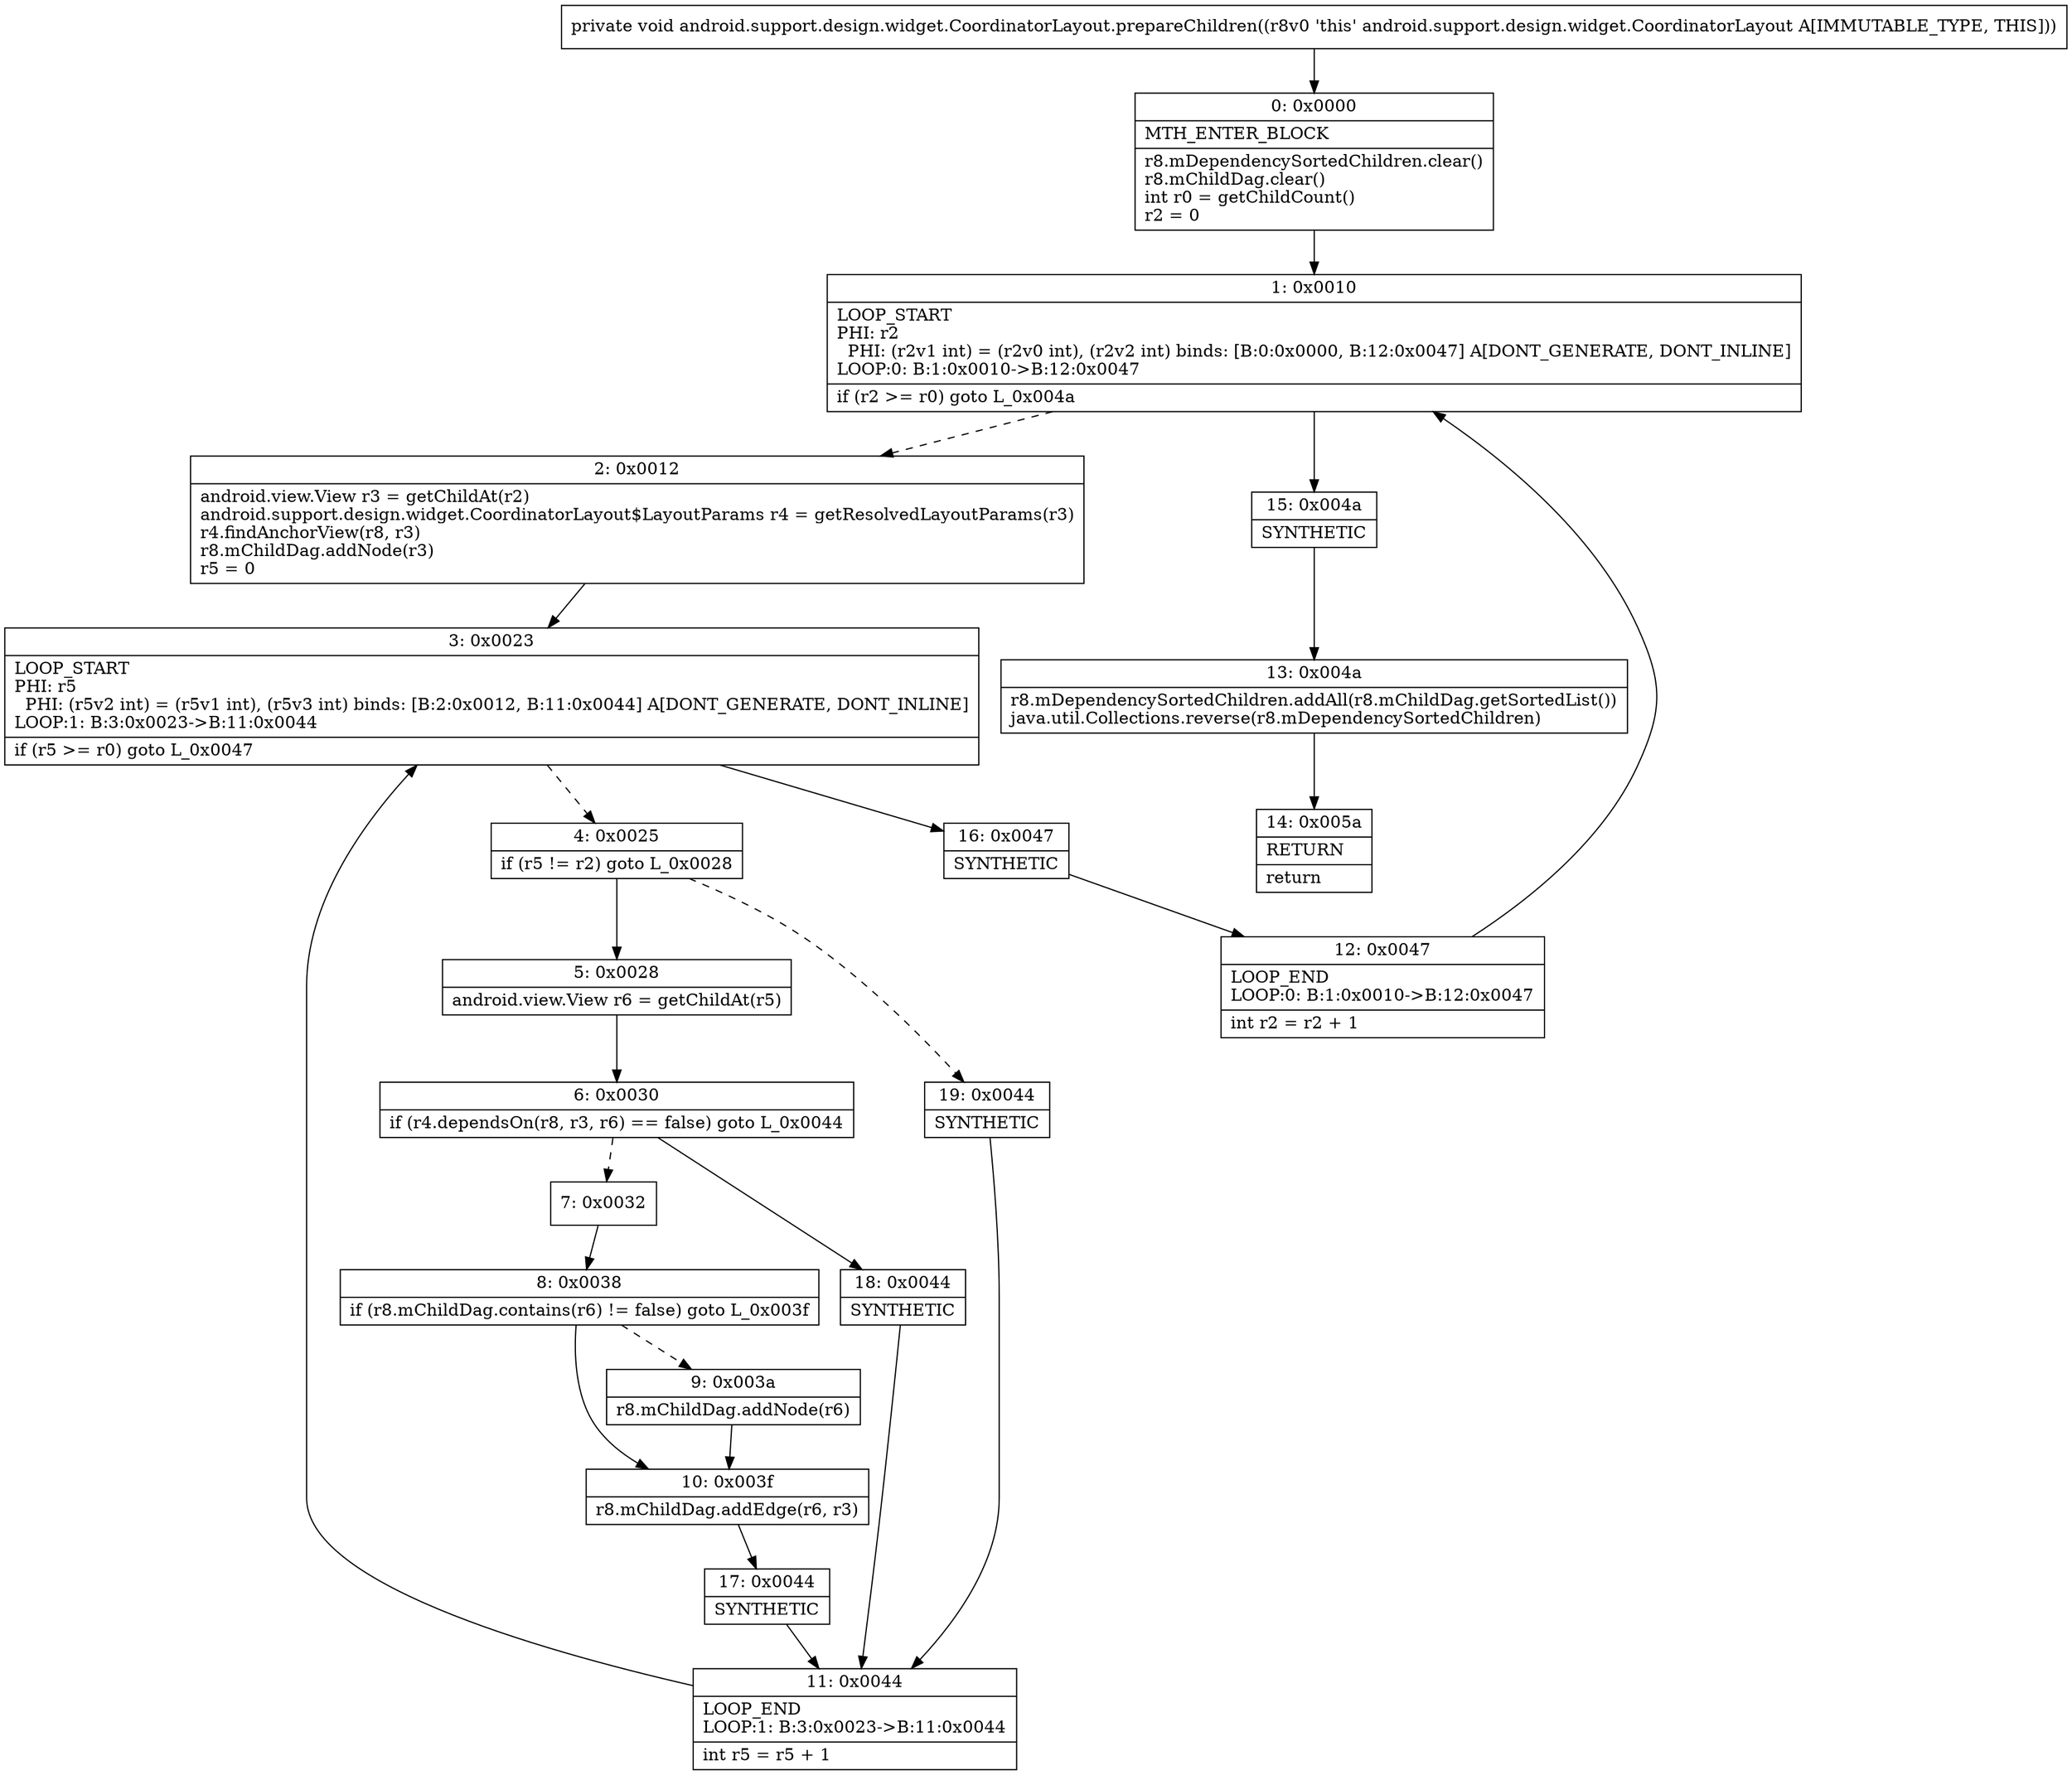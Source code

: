 digraph "CFG forandroid.support.design.widget.CoordinatorLayout.prepareChildren()V" {
Node_0 [shape=record,label="{0\:\ 0x0000|MTH_ENTER_BLOCK\l|r8.mDependencySortedChildren.clear()\lr8.mChildDag.clear()\lint r0 = getChildCount()\lr2 = 0\l}"];
Node_1 [shape=record,label="{1\:\ 0x0010|LOOP_START\lPHI: r2 \l  PHI: (r2v1 int) = (r2v0 int), (r2v2 int) binds: [B:0:0x0000, B:12:0x0047] A[DONT_GENERATE, DONT_INLINE]\lLOOP:0: B:1:0x0010\-\>B:12:0x0047\l|if (r2 \>= r0) goto L_0x004a\l}"];
Node_2 [shape=record,label="{2\:\ 0x0012|android.view.View r3 = getChildAt(r2)\landroid.support.design.widget.CoordinatorLayout$LayoutParams r4 = getResolvedLayoutParams(r3)\lr4.findAnchorView(r8, r3)\lr8.mChildDag.addNode(r3)\lr5 = 0\l}"];
Node_3 [shape=record,label="{3\:\ 0x0023|LOOP_START\lPHI: r5 \l  PHI: (r5v2 int) = (r5v1 int), (r5v3 int) binds: [B:2:0x0012, B:11:0x0044] A[DONT_GENERATE, DONT_INLINE]\lLOOP:1: B:3:0x0023\-\>B:11:0x0044\l|if (r5 \>= r0) goto L_0x0047\l}"];
Node_4 [shape=record,label="{4\:\ 0x0025|if (r5 != r2) goto L_0x0028\l}"];
Node_5 [shape=record,label="{5\:\ 0x0028|android.view.View r6 = getChildAt(r5)\l}"];
Node_6 [shape=record,label="{6\:\ 0x0030|if (r4.dependsOn(r8, r3, r6) == false) goto L_0x0044\l}"];
Node_7 [shape=record,label="{7\:\ 0x0032}"];
Node_8 [shape=record,label="{8\:\ 0x0038|if (r8.mChildDag.contains(r6) != false) goto L_0x003f\l}"];
Node_9 [shape=record,label="{9\:\ 0x003a|r8.mChildDag.addNode(r6)\l}"];
Node_10 [shape=record,label="{10\:\ 0x003f|r8.mChildDag.addEdge(r6, r3)\l}"];
Node_11 [shape=record,label="{11\:\ 0x0044|LOOP_END\lLOOP:1: B:3:0x0023\-\>B:11:0x0044\l|int r5 = r5 + 1\l}"];
Node_12 [shape=record,label="{12\:\ 0x0047|LOOP_END\lLOOP:0: B:1:0x0010\-\>B:12:0x0047\l|int r2 = r2 + 1\l}"];
Node_13 [shape=record,label="{13\:\ 0x004a|r8.mDependencySortedChildren.addAll(r8.mChildDag.getSortedList())\ljava.util.Collections.reverse(r8.mDependencySortedChildren)\l}"];
Node_14 [shape=record,label="{14\:\ 0x005a|RETURN\l|return\l}"];
Node_15 [shape=record,label="{15\:\ 0x004a|SYNTHETIC\l}"];
Node_16 [shape=record,label="{16\:\ 0x0047|SYNTHETIC\l}"];
Node_17 [shape=record,label="{17\:\ 0x0044|SYNTHETIC\l}"];
Node_18 [shape=record,label="{18\:\ 0x0044|SYNTHETIC\l}"];
Node_19 [shape=record,label="{19\:\ 0x0044|SYNTHETIC\l}"];
MethodNode[shape=record,label="{private void android.support.design.widget.CoordinatorLayout.prepareChildren((r8v0 'this' android.support.design.widget.CoordinatorLayout A[IMMUTABLE_TYPE, THIS])) }"];
MethodNode -> Node_0;
Node_0 -> Node_1;
Node_1 -> Node_2[style=dashed];
Node_1 -> Node_15;
Node_2 -> Node_3;
Node_3 -> Node_4[style=dashed];
Node_3 -> Node_16;
Node_4 -> Node_5;
Node_4 -> Node_19[style=dashed];
Node_5 -> Node_6;
Node_6 -> Node_7[style=dashed];
Node_6 -> Node_18;
Node_7 -> Node_8;
Node_8 -> Node_9[style=dashed];
Node_8 -> Node_10;
Node_9 -> Node_10;
Node_10 -> Node_17;
Node_11 -> Node_3;
Node_12 -> Node_1;
Node_13 -> Node_14;
Node_15 -> Node_13;
Node_16 -> Node_12;
Node_17 -> Node_11;
Node_18 -> Node_11;
Node_19 -> Node_11;
}

